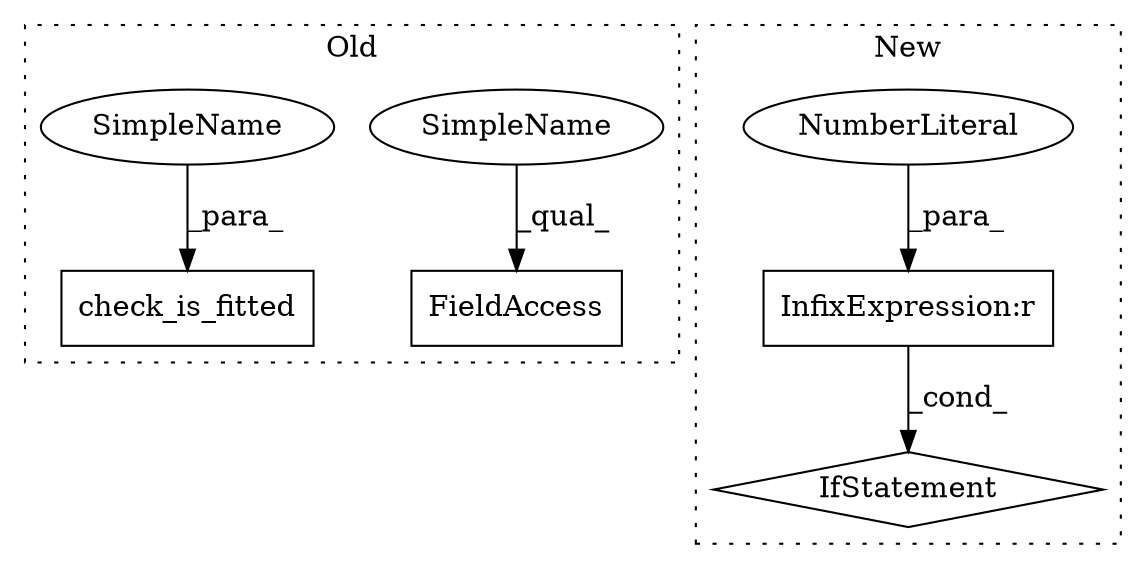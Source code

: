 digraph G {
subgraph cluster0 {
1 [label="check_is_fitted" a="32" s="2594,2643" l="16,1" shape="box"];
5 [label="FieldAccess" a="22" s="3058" l="19" shape="box"];
6 [label="SimpleName" a="42" s="3058" l="4" shape="ellipse"];
7 [label="SimpleName" a="42" s="2610" l="4" shape="ellipse"];
label = "Old";
style="dotted";
}
subgraph cluster1 {
2 [label="IfStatement" a="25" s="3520,3535" l="4,2" shape="diamond"];
3 [label="InfixExpression:r" a="27" s="3530" l="4" shape="box"];
4 [label="NumberLiteral" a="34" s="3534" l="1" shape="ellipse"];
label = "New";
style="dotted";
}
3 -> 2 [label="_cond_"];
4 -> 3 [label="_para_"];
6 -> 5 [label="_qual_"];
7 -> 1 [label="_para_"];
}
